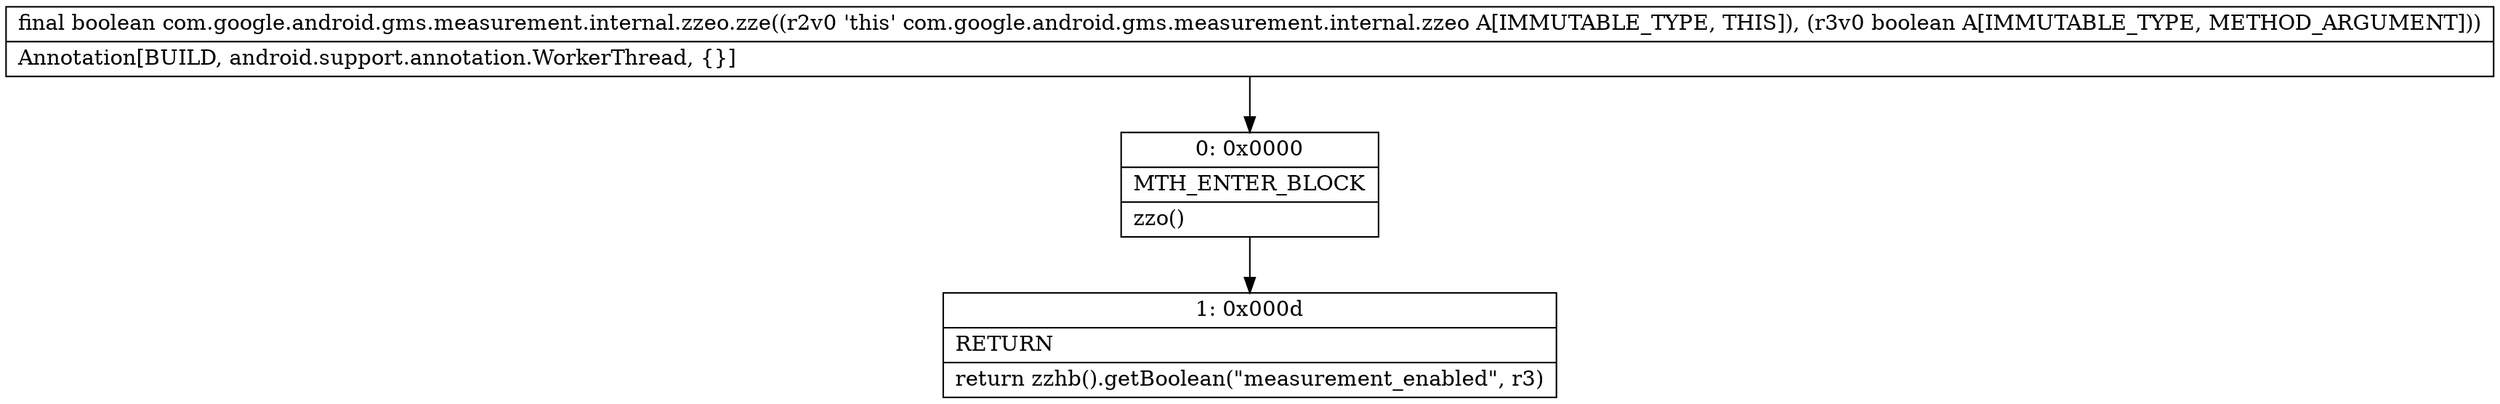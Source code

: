 digraph "CFG forcom.google.android.gms.measurement.internal.zzeo.zze(Z)Z" {
Node_0 [shape=record,label="{0\:\ 0x0000|MTH_ENTER_BLOCK\l|zzo()\l}"];
Node_1 [shape=record,label="{1\:\ 0x000d|RETURN\l|return zzhb().getBoolean(\"measurement_enabled\", r3)\l}"];
MethodNode[shape=record,label="{final boolean com.google.android.gms.measurement.internal.zzeo.zze((r2v0 'this' com.google.android.gms.measurement.internal.zzeo A[IMMUTABLE_TYPE, THIS]), (r3v0 boolean A[IMMUTABLE_TYPE, METHOD_ARGUMENT]))  | Annotation[BUILD, android.support.annotation.WorkerThread, \{\}]\l}"];
MethodNode -> Node_0;
Node_0 -> Node_1;
}

